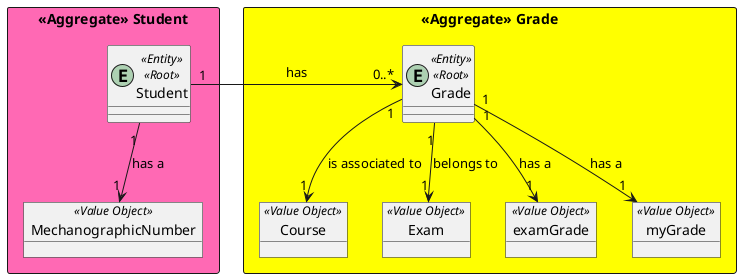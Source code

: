 @startuml
'https://plantuml.com/class-diagram


rectangle "<<Aggregate>> Student" #hotpink{

    entity Student<<Entity>><<Root>>
    object MechanographicNumber<<Value Object>>

    Student "1" -->"1"MechanographicNumber: has a
}

rectangle "<<Aggregate>> Grade" #yellow{

    entity Grade<<Entity>><<Root>>
    object Course<<Value Object>>
    object Exam<<Value Object>>
    object examGrade<<Value Object>>
    object myGrade<<Value Object>>

    Grade "1" -->"1"Course: is associated to
    Grade "1"-->"1"Exam: belongs to
    Grade "1"-->"1"examGrade: has a
    Grade "1"-->"1"myGrade: has a

    Student "1" -> "0..*" Grade : has
}


@enduml